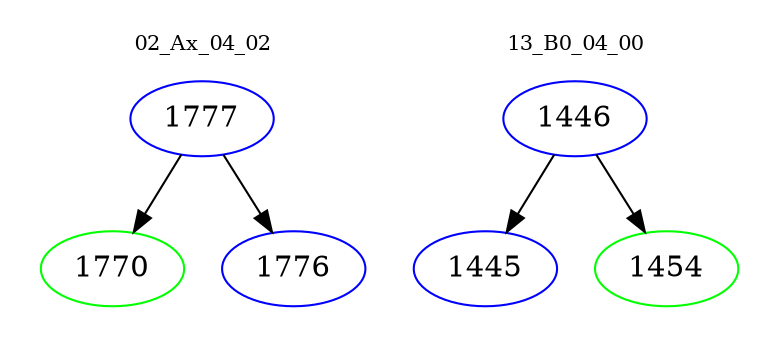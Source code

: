 digraph{
subgraph cluster_0 {
color = white
label = "02_Ax_04_02";
fontsize=10;
T0_1777 [label="1777", color="blue"]
T0_1777 -> T0_1770 [color="black"]
T0_1770 [label="1770", color="green"]
T0_1777 -> T0_1776 [color="black"]
T0_1776 [label="1776", color="blue"]
}
subgraph cluster_1 {
color = white
label = "13_B0_04_00";
fontsize=10;
T1_1446 [label="1446", color="blue"]
T1_1446 -> T1_1445 [color="black"]
T1_1445 [label="1445", color="blue"]
T1_1446 -> T1_1454 [color="black"]
T1_1454 [label="1454", color="green"]
}
}
